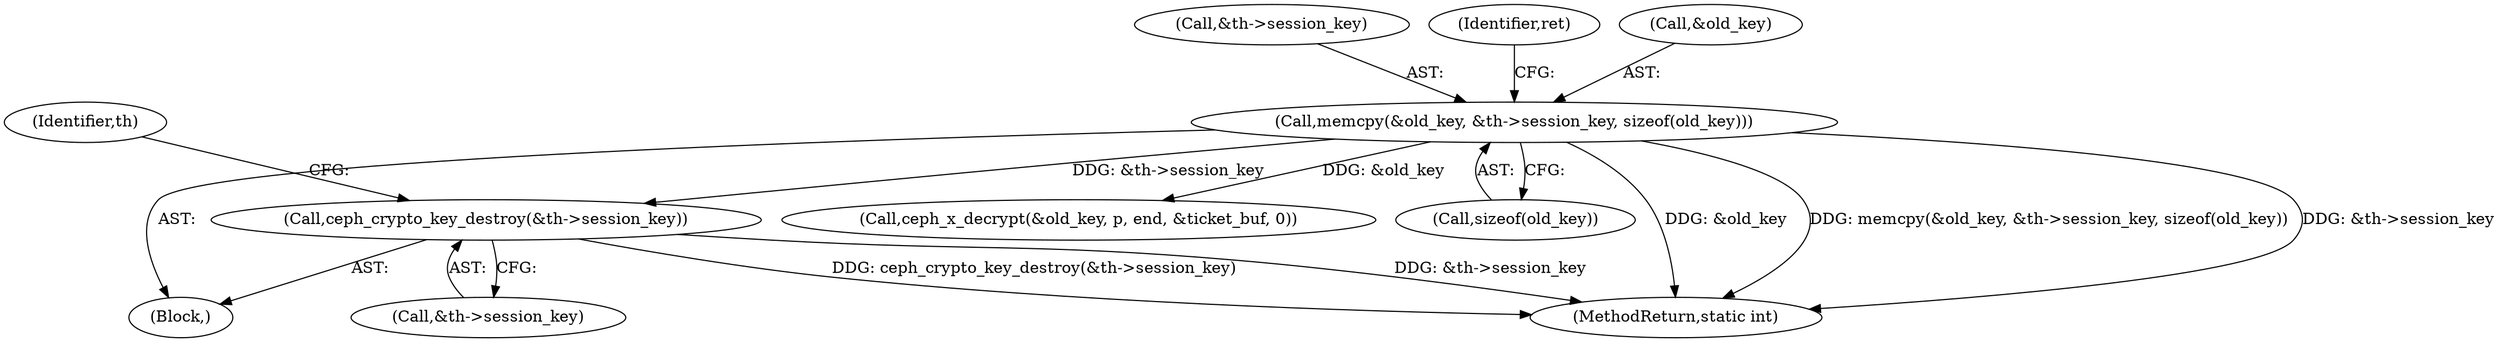 digraph "0_linux_c27a3e4d667fdcad3db7b104f75659478e0c68d8_2@API" {
"1000383" [label="(Call,ceph_crypto_key_destroy(&th->session_key))"];
"1000223" [label="(Call,memcpy(&old_key, &th->session_key, sizeof(old_key)))"];
"1000226" [label="(Call,&th->session_key)"];
"1000110" [label="(Block,)"];
"1000384" [label="(Call,&th->session_key)"];
"1000390" [label="(Identifier,th)"];
"1000233" [label="(Identifier,ret)"];
"1000383" [label="(Call,ceph_crypto_key_destroy(&th->session_key))"];
"1000463" [label="(MethodReturn,static int)"];
"1000287" [label="(Call,ceph_x_decrypt(&old_key, p, end, &ticket_buf, 0))"];
"1000224" [label="(Call,&old_key)"];
"1000230" [label="(Call,sizeof(old_key))"];
"1000223" [label="(Call,memcpy(&old_key, &th->session_key, sizeof(old_key)))"];
"1000383" -> "1000110"  [label="AST: "];
"1000383" -> "1000384"  [label="CFG: "];
"1000384" -> "1000383"  [label="AST: "];
"1000390" -> "1000383"  [label="CFG: "];
"1000383" -> "1000463"  [label="DDG: ceph_crypto_key_destroy(&th->session_key)"];
"1000383" -> "1000463"  [label="DDG: &th->session_key"];
"1000223" -> "1000383"  [label="DDG: &th->session_key"];
"1000223" -> "1000110"  [label="AST: "];
"1000223" -> "1000230"  [label="CFG: "];
"1000224" -> "1000223"  [label="AST: "];
"1000226" -> "1000223"  [label="AST: "];
"1000230" -> "1000223"  [label="AST: "];
"1000233" -> "1000223"  [label="CFG: "];
"1000223" -> "1000463"  [label="DDG: memcpy(&old_key, &th->session_key, sizeof(old_key))"];
"1000223" -> "1000463"  [label="DDG: &th->session_key"];
"1000223" -> "1000463"  [label="DDG: &old_key"];
"1000223" -> "1000287"  [label="DDG: &old_key"];
}
